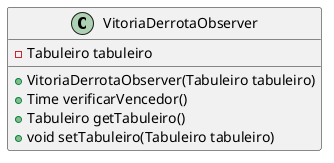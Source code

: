 @startuml
skinparam linetype ortho

class VitoriaDerrotaObserver {
    - Tabuleiro tabuleiro
    + VitoriaDerrotaObserver(Tabuleiro tabuleiro)
    + Time verificarVencedor()
    + Tabuleiro getTabuleiro()
    + void setTabuleiro(Tabuleiro tabuleiro)
}

@enduml
